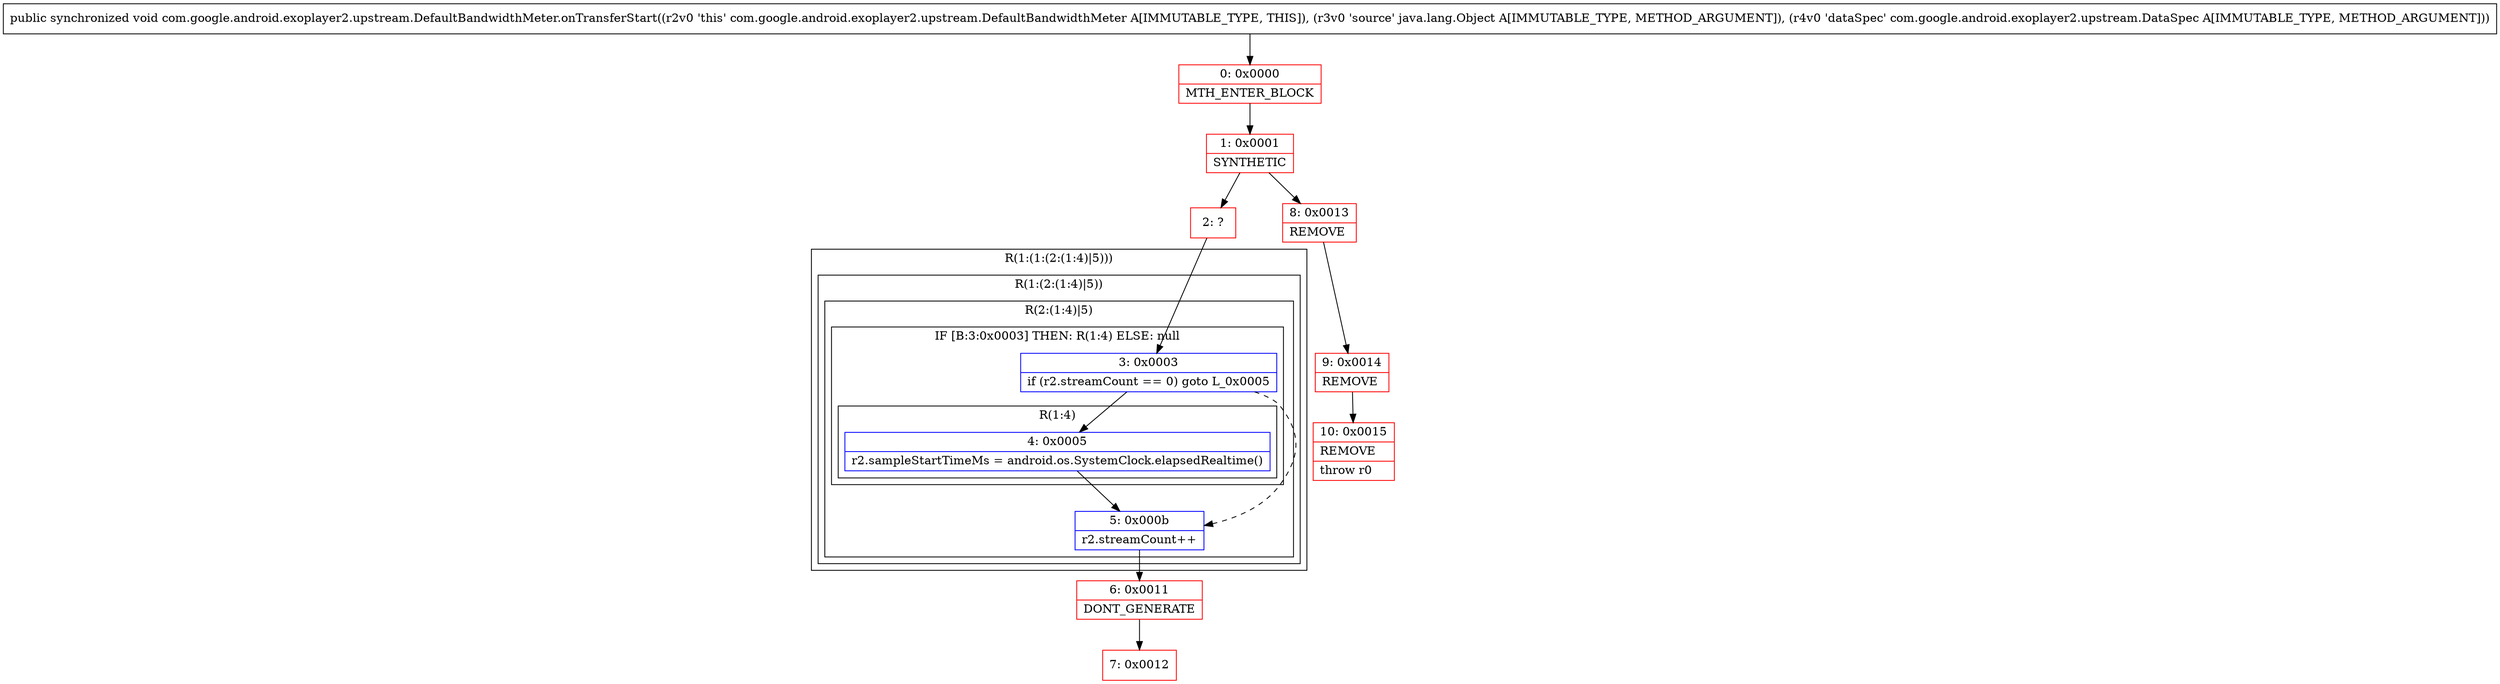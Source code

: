 digraph "CFG forcom.google.android.exoplayer2.upstream.DefaultBandwidthMeter.onTransferStart(Ljava\/lang\/Object;Lcom\/google\/android\/exoplayer2\/upstream\/DataSpec;)V" {
subgraph cluster_Region_1817467812 {
label = "R(1:(1:(2:(1:4)|5)))";
node [shape=record,color=blue];
subgraph cluster_Region_1794269307 {
label = "R(1:(2:(1:4)|5))";
node [shape=record,color=blue];
subgraph cluster_Region_1944846005 {
label = "R(2:(1:4)|5)";
node [shape=record,color=blue];
subgraph cluster_IfRegion_2002981559 {
label = "IF [B:3:0x0003] THEN: R(1:4) ELSE: null";
node [shape=record,color=blue];
Node_3 [shape=record,label="{3\:\ 0x0003|if (r2.streamCount == 0) goto L_0x0005\l}"];
subgraph cluster_Region_967114372 {
label = "R(1:4)";
node [shape=record,color=blue];
Node_4 [shape=record,label="{4\:\ 0x0005|r2.sampleStartTimeMs = android.os.SystemClock.elapsedRealtime()\l}"];
}
}
Node_5 [shape=record,label="{5\:\ 0x000b|r2.streamCount++\l}"];
}
}
}
Node_0 [shape=record,color=red,label="{0\:\ 0x0000|MTH_ENTER_BLOCK\l}"];
Node_1 [shape=record,color=red,label="{1\:\ 0x0001|SYNTHETIC\l}"];
Node_2 [shape=record,color=red,label="{2\:\ ?}"];
Node_6 [shape=record,color=red,label="{6\:\ 0x0011|DONT_GENERATE\l}"];
Node_7 [shape=record,color=red,label="{7\:\ 0x0012}"];
Node_8 [shape=record,color=red,label="{8\:\ 0x0013|REMOVE\l}"];
Node_9 [shape=record,color=red,label="{9\:\ 0x0014|REMOVE\l}"];
Node_10 [shape=record,color=red,label="{10\:\ 0x0015|REMOVE\l|throw r0\l}"];
MethodNode[shape=record,label="{public synchronized void com.google.android.exoplayer2.upstream.DefaultBandwidthMeter.onTransferStart((r2v0 'this' com.google.android.exoplayer2.upstream.DefaultBandwidthMeter A[IMMUTABLE_TYPE, THIS]), (r3v0 'source' java.lang.Object A[IMMUTABLE_TYPE, METHOD_ARGUMENT]), (r4v0 'dataSpec' com.google.android.exoplayer2.upstream.DataSpec A[IMMUTABLE_TYPE, METHOD_ARGUMENT])) }"];
MethodNode -> Node_0;
Node_3 -> Node_4;
Node_3 -> Node_5[style=dashed];
Node_4 -> Node_5;
Node_5 -> Node_6;
Node_0 -> Node_1;
Node_1 -> Node_2;
Node_1 -> Node_8;
Node_2 -> Node_3;
Node_6 -> Node_7;
Node_8 -> Node_9;
Node_9 -> Node_10;
}

